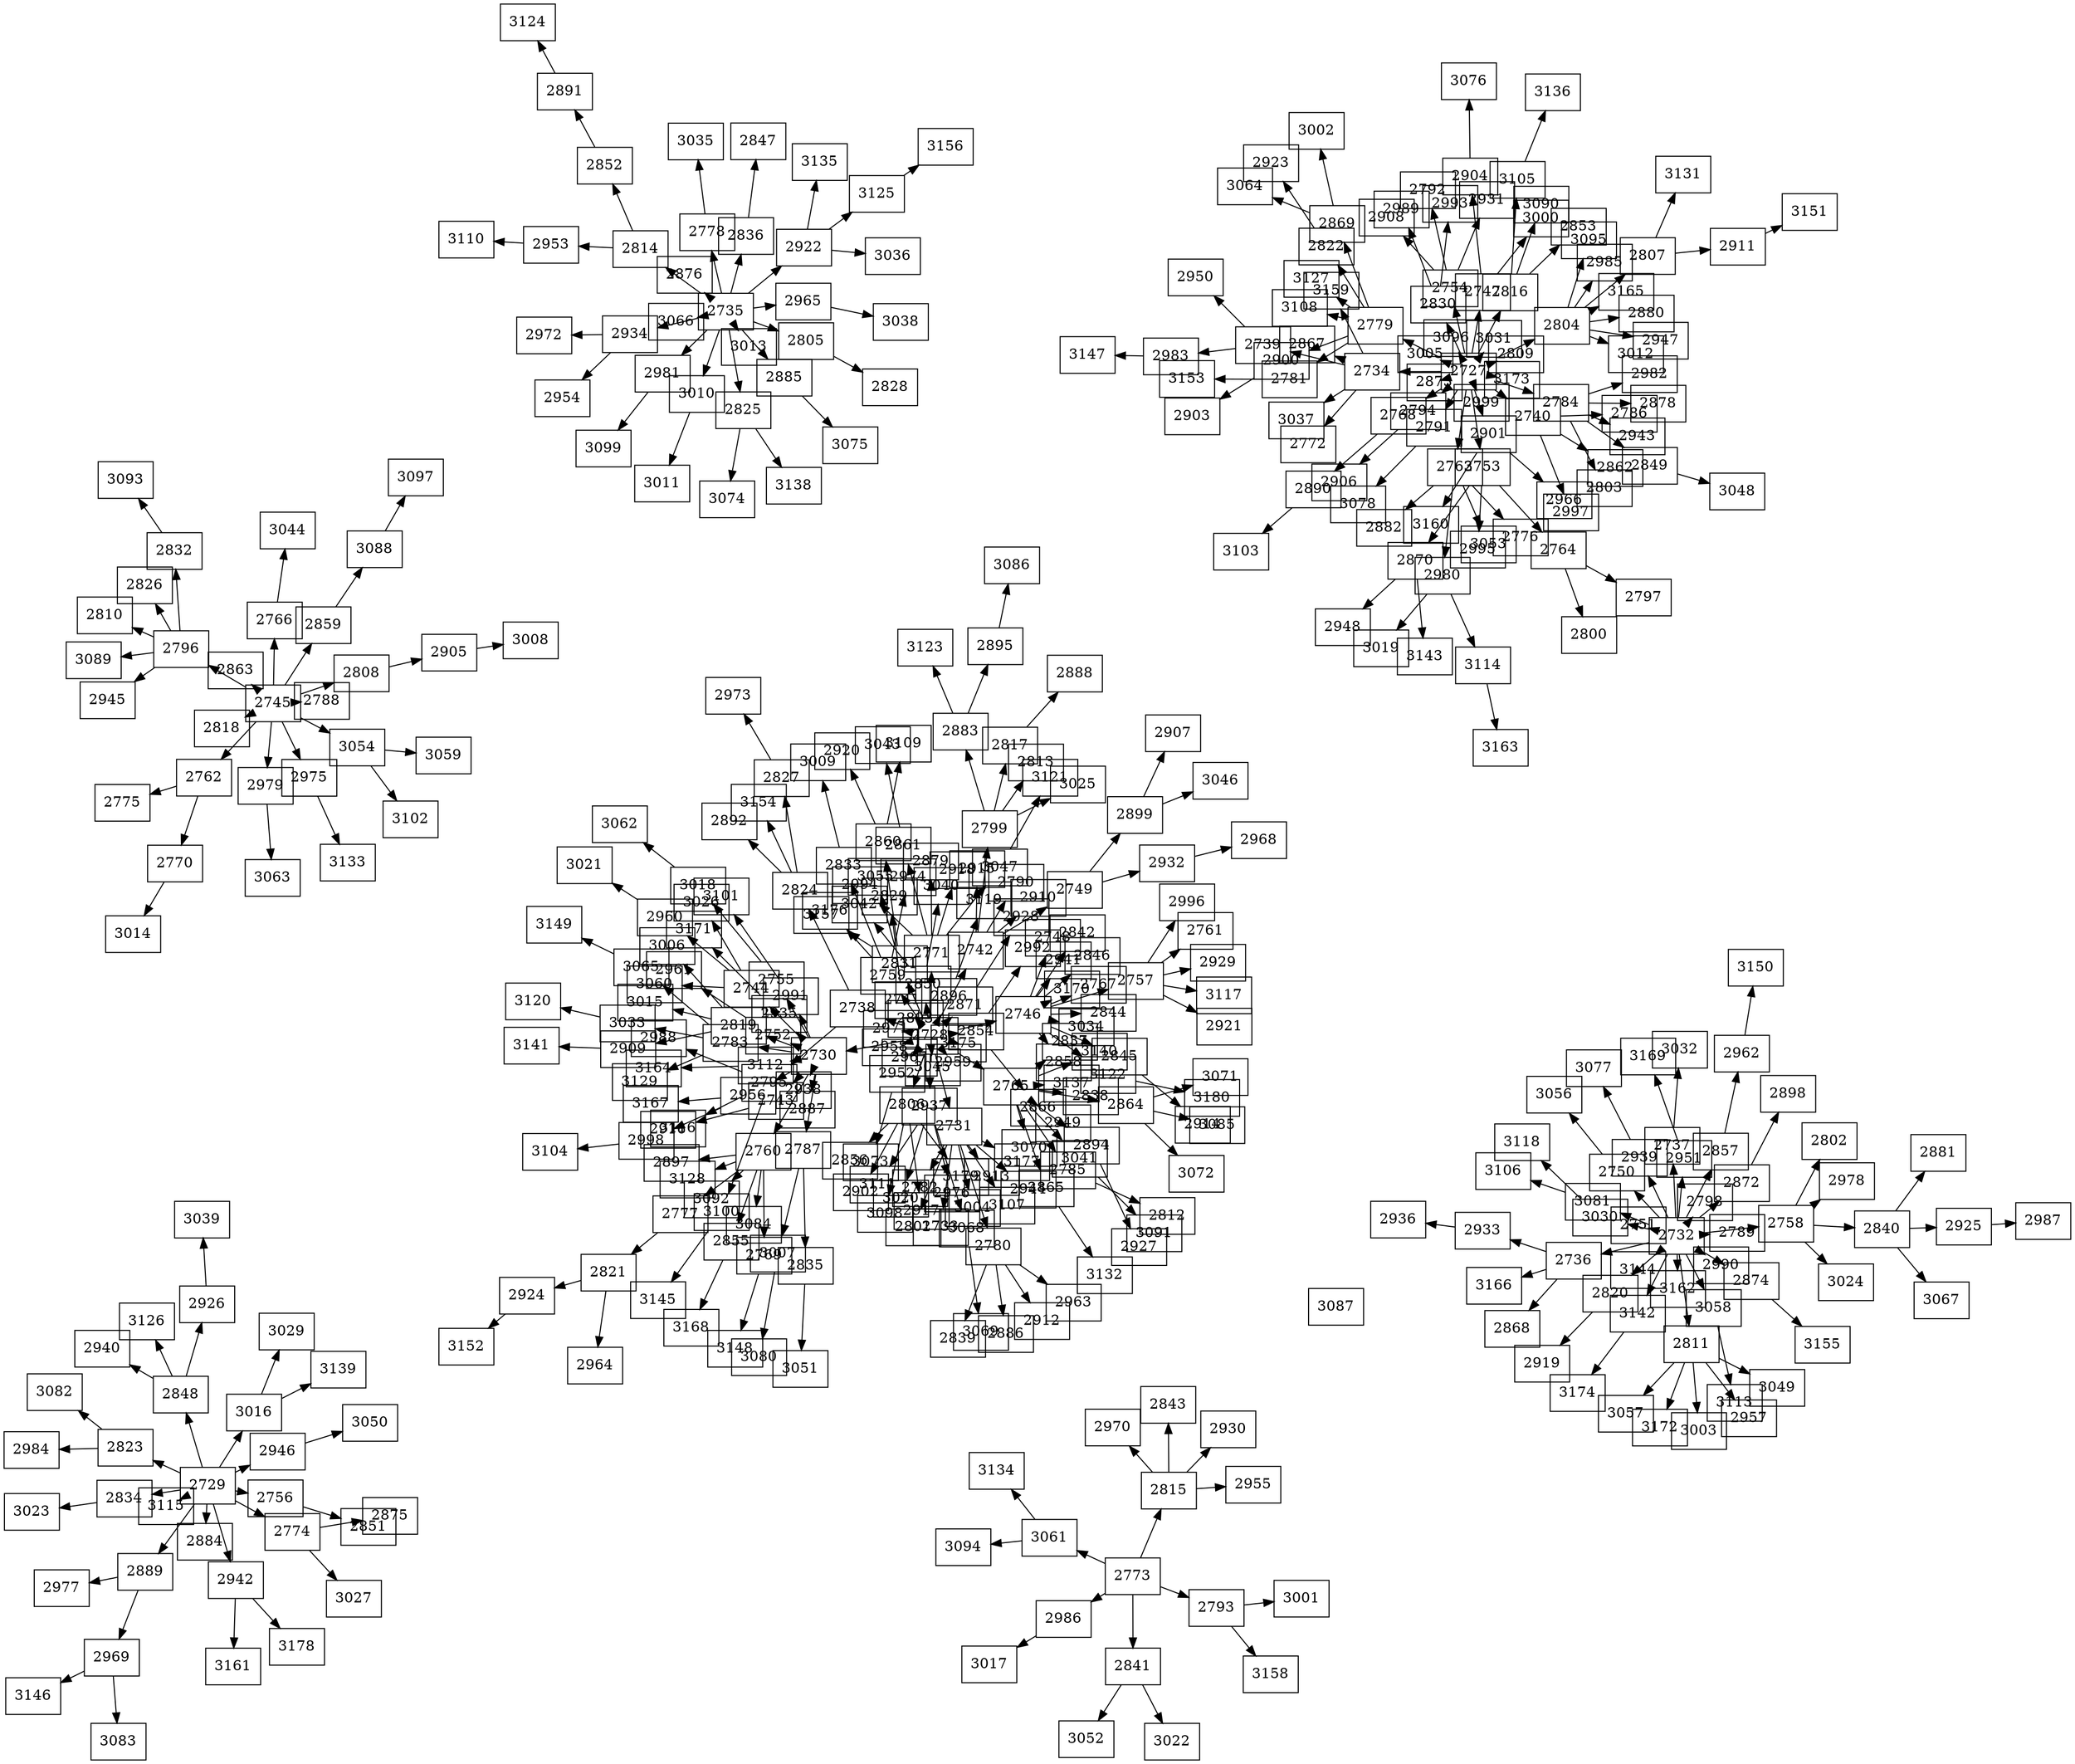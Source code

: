 digraph G {
    node [shape=box];
    graph [layout=neato];
"3087" "2728" "2727" "2732" "2735" "2745" "2773" "2729""2742" "2738" "2937" "3175" "2958" "2967" "2871" "3045" "2850" "2952" "2831" "2765" "2730" "2731" "2806" "2959" "2896" "2971" "2893" "2854" "2741" "2759" "2771" "2746""2728" -> {"2742" "2738" "2937" "3175" "2958" "2967" "2871" "3045" "2850" "2952" "2831" "2765" "2730" "2731" "2806" "2959" "2896" "2971" "2893" "2854" "2741" "2759" "2771" "2746"}
"2804" "2768" "3031" "3173" "2999" "2873" "2901" "2753" "2779" "2740" "2784" "2747" "2809" "2816" "2791" "2794" "3096" "3005" "2754" "2830" "2734" "2763""2727" -> {"2804" "2768" "3031" "3173" "2999" "2873" "2901" "2753" "2779" "2740" "2784" "2747" "2809" "2816" "2791" "2794" "3096" "3005" "2754" "2830" "2734" "2763"}
"2758" "2811" "2798" "2789" "2872" "3144" "2990" "3162" "3142" "3030" "2939" "3058" "2951" "2857" "2736" "2750" "3081" "2737" "2751" "2874" "2820""2732" -> {"2758" "2811" "2798" "2789" "2872" "3144" "2990" "3162" "3142" "3030" "2939" "3058" "2951" "2857" "2736" "2750" "3081" "2737" "2751" "2874" "2820"}
"3013" "2825" "2814" "2934" "2876" "2981" "2885" "3066" "2965" "2778" "3010" "2805" "2922" "2836""2735" -> { "3013" "2825" "2814" "2934" "2876" "2981" "2885" "3066" "2965" "2778" "3010" "2805" "2922" "2836"}
"3054" "2859" "2975" "2796" "2762" "2766" "2808" "2979" "2788" "2818" "2863""2745" -> { "3054" "2859" "2975" "2796" "2762" "2766" "2808" "2979" "2788" "2818" "2863"}
"2986" "2841" "3061" "2815" "2793""2773" -> {"2986" "2841" "3061" "2815" "2793"}
"2756" "3016" "2942" "2823" "2889" "2848" "2774" "3115" "2946" "2884" "2834""2729" -> { "2756" "3016" "2942" "2823" "2889" "2848" "2774" "3115" "2946" "2884" "2834"}
"2799" "2790" "2915" "2910" "2749""2742" -> {"2799" "2790" "2915" "2910" "2749"}
"2824" "2795""2738" -> {"2824" "2795"}
"3020" "3111" "3068" "2976""2937" -> { "3020" "3111" "3068" "2976"}
"2928""2871" -> { "2928"}
"3040" "3042""2850" -> { "3040" "3042"}
"3073""2952" -> { "3073"}
"2860" "3055" "3157""2831" -> { "2860" "3055" "3157"}
"2837" "2949" "2865" "3041" "3070" "3137" "2838" "2785" "3140" "2864" "2894""2765" -> { "2837" "2949" "2865" "3041" "3070" "3137" "2838" "2785" "3140" "2864" "2894"}
"2819" "2887" "2935" "2760" "2744" "2783" "3112" "2752" "2743" "2938" "2755" "2991" "2787" "2956""2730" -> {"2819" "2887" "2935" "2760" "2744" "2783" "3112" "2752" "2743" "2938" "2755" "2991" "2787" "2956"}
"2780" "2782" "3004" "2944" "3177" "2801" "2733" "2913" "3107""2731" -> {"2780" "2782" "3004" "2944" "3177" "2801" "2733" "2913" "3107"}
"2917" "2902" "3179" "2856" "3098""2806" -> {"2917" "2902" "3179" "2856" "3098"}
"3119""2896" -> { "3119"}
"2866" "2992""2854" -> { "2866" "2992"}
"2829""2741" -> { "2829"}
"2974" "3176" "2833""2759" -> { "2974" "3176" "2833"}
"2994" "2918" "2861" "3047" "2879""2771" -> { "2994" "2918" "2861" "3047" "2879"}
"3170" "2844" "2767" "2757" "2845" "3034" "2941" "2842" "3122" "2858" "2748" "2846""2746" -> {"3170" "2844" "2767" "2757" "2845" "3034" "2941" "2842" "3122" "2858" "2748" "2846"}
"3165" "3095" "2807" "2880" "2985" "3012" "2947""2804" -> {"3165" "3095" "2807" "2880" "2985" "3012" "2947"}
"2890""2768" -> { "2890"}
"2966" "3160""2901" -> { "2966" "3160"}
"2870" "2764" "2995""2753" -> { "2870" "2764" "2995"}
"2781" "2869" "2900" "3108" "2822" "3127""2779" -> { "2781" "2869" "2900" "3108" "2822" "3127"}
"2997" "2786" "2862""2740" -> { "2997" "2786" "2862"}
"2803" "2943" "2849" "2982" "2878""2784" -> {"2803" "2943" "2849" "2982" "2878"}
"2904" "3000""2747" -> { "2904" "3000"}
"3090" "3105" "2853""2816" -> { "3090" "3105" "2853"}
"3078""2791" -> { "3078"}
"2906""2794" -> { "2906"}
"2792" "2931" "2908""2754" -> { "2792" "2931" "2908"}
"2989" "2993""2830" -> { "2989" "2993"}
"2772" "3159" "2739" "3037" "2867""2734" -> { "2772" "3159" "2739" "3037" "2867"}
"2776" "3053" "2882" "2980""2763" -> { "2776" "3053" "2882" "2980"}
"2840" "2978" "2802" "3024""2758" -> {"2840" "2978" "2802" "3024"}
"2957" "3057" "3172" "3003" "3049""2811" -> { "2957" "3057" "3172" "3003" "3049"}
"2898""2872" -> { "2898"}
"3174""3142" -> { "3174"}
"3118""3030" -> { "3118"}
"3077""2939" -> { "3077"}
"3113""3058" -> { "3113"}
"3169""2951" -> { "3169"}
"2962""2857" -> { "2962"}
"3166" "2868" "2933""2736" -> { "3166" "2868" "2933"}
"3056""2750" -> { "3056"}
"3106""3081" -> { "3106"}
"3032""2737" -> { "3032"}
"3155""2874" -> { "3155"}
"2919""2820" -> { "2919"}
"3074" "3138""2825" -> { "3074" "3138"}
"2852" "2953""2814" -> { "2852" "2953"}
"2972" "2954""2934" -> { "2972" "2954"}
"3099""2981" -> { "3099"}
"3075""2885" -> { "3075"}
"3038""2965" -> { "3038"}
"3035""2778" -> { "3035"}
"3011""3010" -> { "3011"}
"2828""2805" -> {"2828"}
"3135" "3036" "3125""2922" -> { "3135" "3036" "3125"}
"2847""2836" -> { "2847"}
"3102" "3059""3054" -> { "3102" "3059"}
"3088""2859" -> { "3088"}
"3133""2975" -> { "3133"}
"2945" "2832" "3089" "2826" "2810""2796" -> { "2945" "2832" "3089" "2826" "2810"}
"2770" "2775""2762" -> { "2770" "2775"}
"3044""2766" -> { "3044"}
"2905""2808" -> { "2905"}
"3063""2979" -> { "3063"}
"3017""2986" -> { "3017"}
"3022" "3052""2841" -> { "3022" "3052"}
"3134" "3094""3061" -> { "3134" "3094"}
"2970" "2955" "2930" "2843""2815" -> { "2970" "2955" "2930" "2843"}
"3158" "3001""2793" -> { "3158" "3001"}
"2851""2756" -> { "2851"}
"3139" "3029""3016" -> { "3139" "3029"}
"3161" "3178""2942" -> { "3161" "3178"}
"3082" "2984""2823" -> { "3082" "2984"}
"2969" "2977""2889" -> { "2969" "2977"}
"2940" "3126" "2926""2848" -> { "2940" "3126" "2926"}
"2875" "3027""2774" -> { "2875" "3027"}
"3050""2946" -> { "3050"}
"3023""2834" -> { "3023"}
"3025" "2813" "2817" "2883""2799" -> {"3025" "2813" "2817" "2883"}
"2899" "2932""2749" -> {"2899" "2932"}
"2827" "2892" "3154""2824" -> {"2827" "2892" "3154"}
"2988" "3116" "3100""2795" -> {"2988" "3116" "3100"}
"3069""3068" -> { "3069"}
"3109" "2920""2860" -> { "3109" "2920"}
"3132""2865" -> { "3132"}
"3091""3041" -> { "3091"}
"2812""2785" -> { "2812"}
"3085" "3072" "3071""2864" -> { "3085" "3072" "3071"}
"2927""2894" -> { "2927"}
"3006" "2909" "3015""2819" -> {"3006" "2909" "3015"}
"3171""2935" -> {"3171"}
"2777" "2855" "3084" "3128" "3092" "2769" "2897""2760" -> {"2777" "2855" "3084" "3128" "3092" "2769" "2897"}
"2960" "3026" "3060""2744" -> {"2960" "3026" "3060"}
"3065" "3129" "3033""2783" -> { "3065" "3129" "3033"}
"3164""3112" -> { "3164"}
"2961""2752" -> { "2961"}
"2916""2743" -> { "2916"}
"3018""2755" -> { "3018"}
"3101""2991" -> { "3101"}
"2835" "3007""2787" -> { "2835" "3007"}
"2998" "3167""2956" -> { "2998" "3167"}
"2886" "2839" "2912" "2963""2780" -> { "2886" "2839" "2912" "2963"}
"3009""2833" -> { "3009"}
"3043""2861" -> { "3043"}
"3121""3047" -> { "3121"}
"2996" "2921" "2761" "2929" "3117""2757" -> {"2996" "2921" "2761" "2929" "3117"}
"2914""2845" -> { "2914"}
"3180""3122" -> { "3180"}
"2911" "3131""2807" -> {"2911" "3131"}
"3103""2890" -> {"3103"}
"2948" "3143""2870" -> { "2948" "3143"}
"2797" "2800""2764" -> { "2797" "2800"}
"3153""2781" -> { "3153"}
"3002" "3064""2869" -> {"3002" "3064"}
"2903""2900" -> { "2903"}
"2923""2822" -> { "2923"}
"3048""2849" -> { "3048"}
"3076""2904" -> { "3076"}
"3136""3105" -> { "3136"}
"2950" "2983""2739" -> { "2950" "2983"}
"3019" "3114""2980" -> {"3019" "3114"}
"2925" "3067" "2881""2840" -> { "2925" "3067" "2881"}
"3150""2962" -> { "3150"}
"2936""2933" -> { "2936"}
"2891""2852" -> { "2891"}
"3110""2953" -> { "3110"}
"3156""3125" -> { "3156"}
"3097""3088" -> { "3097"}
"3093""2832" -> { "3093"}
"3014""2770" -> { "3014"}
"3008""2905" -> { "3008"}
"3146" "3083""2969" -> { "3146" "3083"}
"3039""2926" -> { "3039"}
"2888""2817" -> { "2888"}
"3123" "2895""2883" -> {"3123" "2895"}
"3046" "2907""2899" -> { "3046" "2907"}
"2968""2932" -> { "2968"}
"2973""2827" -> {"2973"}
"3145""3100" -> { "3145"}
"3141""2909" -> { "3141"}
"2821""2777" -> { "2821"}
"3168""2855" -> {"3168"}
"3148""2769" -> { "3148"}
"3021""2960" -> { "3021"}
"3149""3065" -> { "3149"}
"3120""3033" -> { "3120"}
"3062""3018" -> { "3062"}
"3051""2835" -> { "3051"}
"3080""3007" -> { "3080"}
"3104""2998" -> { "3104"}
"3151""2911" -> {"3151"}
"3147""2983" -> { "3147"}
"3163""3114" -> { "3163"}
"2987""2925" -> {"2987"}
"3124""2891" -> { "3124"}
"3086""2895" -> { "3086"}
"2924" "2964""2821" -> { "2924" "2964"}
"3152""2924" -> {"3152"}
}
